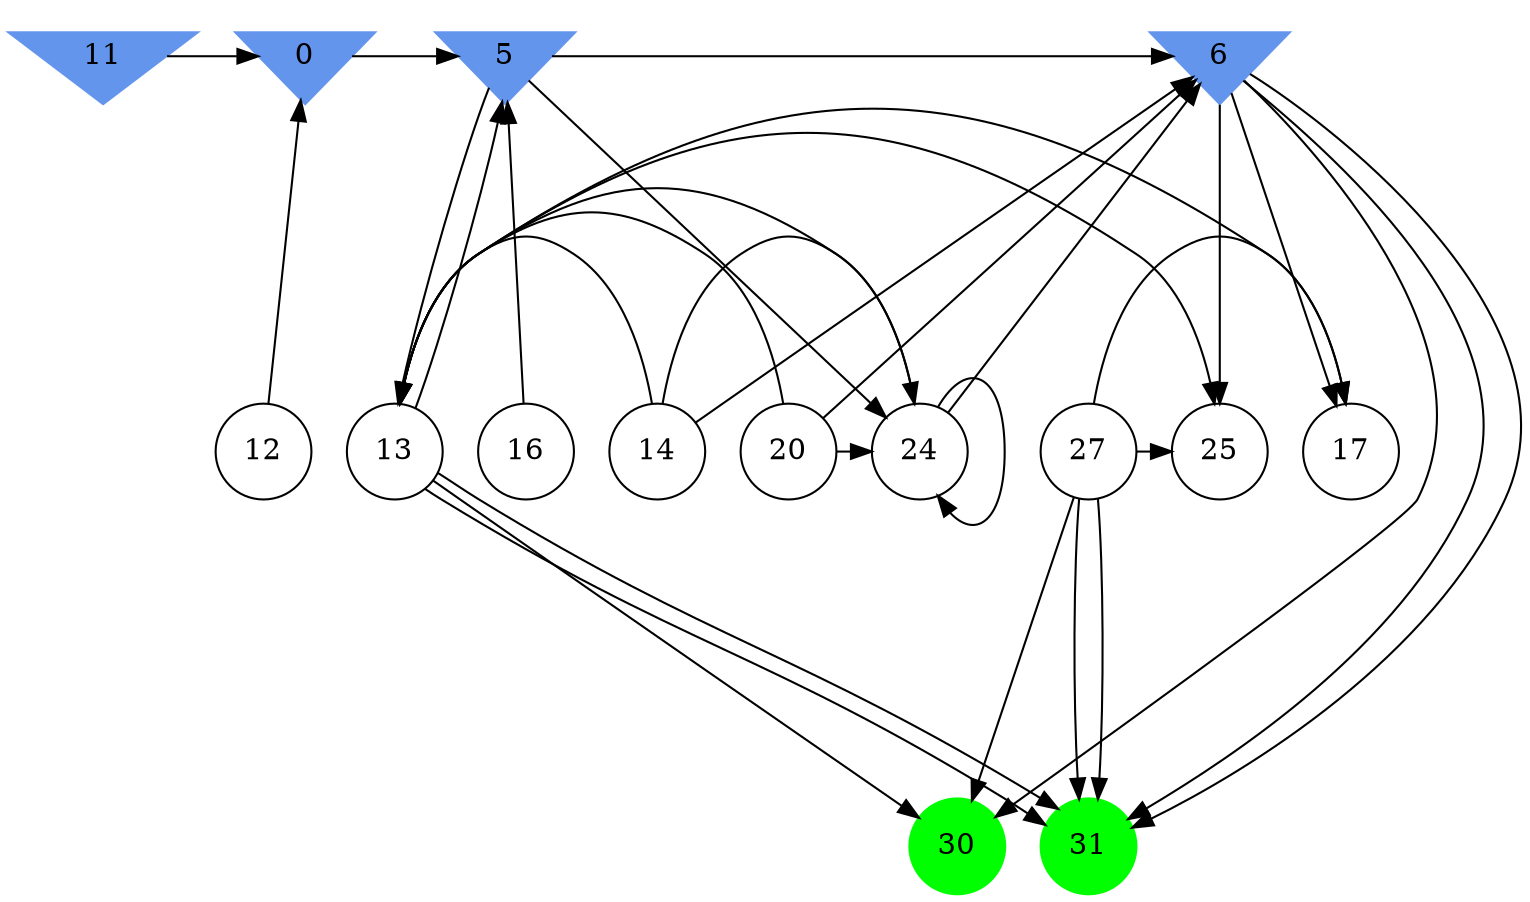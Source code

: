 digraph brain {
	ranksep=2.0;
	0 [shape=invtriangle,style=filled,color=cornflowerblue];
	5 [shape=invtriangle,style=filled,color=cornflowerblue];
	6 [shape=invtriangle,style=filled,color=cornflowerblue];
	11 [shape=invtriangle,style=filled,color=cornflowerblue];
	12 [shape=circle,color=black];
	13 [shape=circle,color=black];
	14 [shape=circle,color=black];
	16 [shape=circle,color=black];
	17 [shape=circle,color=black];
	20 [shape=circle,color=black];
	24 [shape=circle,color=black];
	25 [shape=circle,color=black];
	27 [shape=circle,color=black];
	30 [shape=circle,style=filled,color=green];
	31 [shape=circle,style=filled,color=green];
	11	->	0;
	12	->	0;
	13	->	5;
	16	->	5;
	0	->	5;
	6	->	31;
	6	->	17;
	6	->	25;
	6	->	30;
	13	->	31;
	13	->	17;
	13	->	25;
	13	->	30;
	27	->	31;
	27	->	17;
	27	->	25;
	27	->	30;
	6	->	31;
	13	->	31;
	27	->	31;
	20	->	13;
	20	->	6;
	20	->	24;
	5	->	13;
	5	->	6;
	5	->	24;
	14	->	13;
	14	->	6;
	14	->	24;
	24	->	13;
	24	->	6;
	24	->	24;
	{ rank=same; 0; 5; 6; 11; }
	{ rank=same; 12; 13; 14; 16; 17; 20; 24; 25; 27; }
	{ rank=same; 30; 31; }
}
